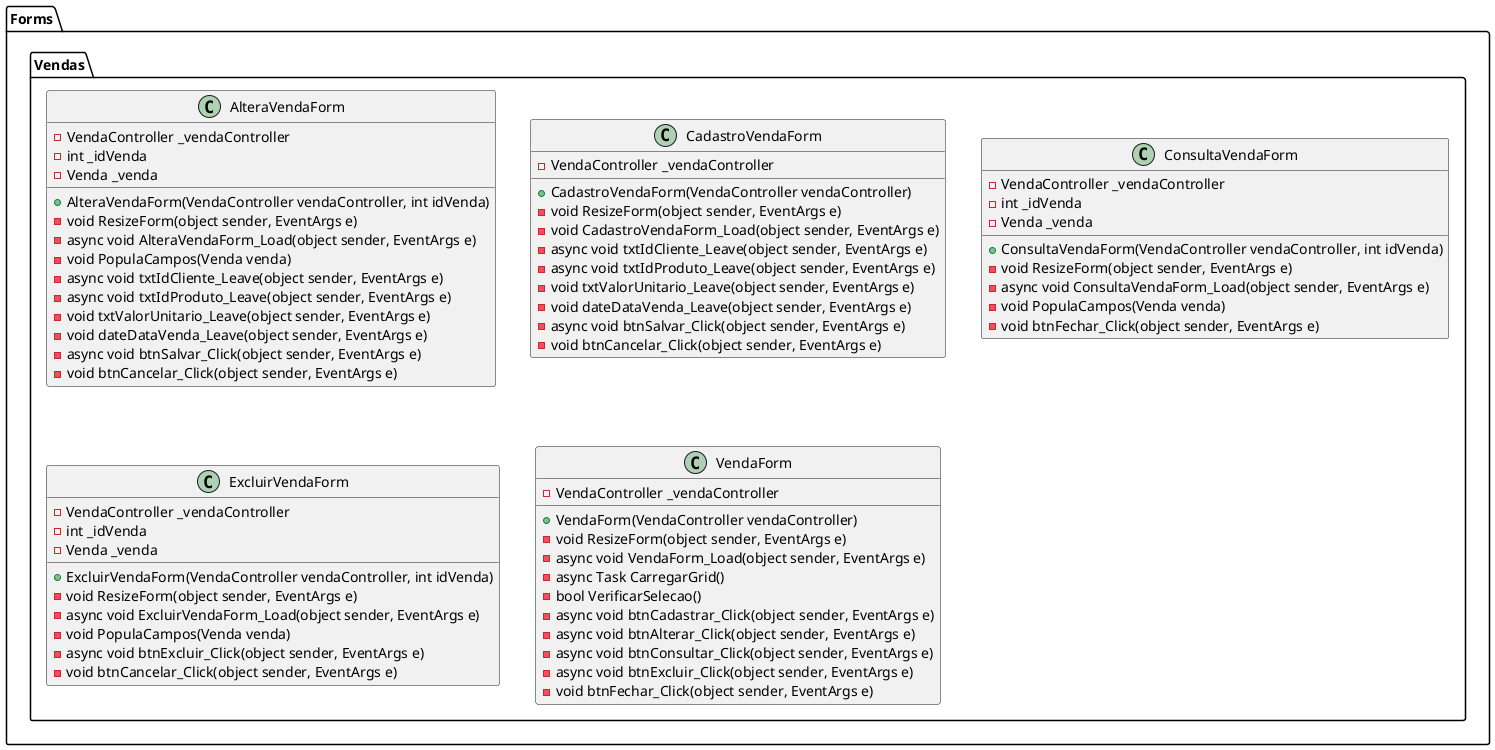 ﻿@startuml

package Forms
{
    package Vendas
    {
        class AlteraVendaForm {
          - VendaController _vendaController
          - int _idVenda
          - Venda _venda
          + AlteraVendaForm(VendaController vendaController, int idVenda)
          - void ResizeForm(object sender, EventArgs e)
          - async void AlteraVendaForm_Load(object sender, EventArgs e)
          - void PopulaCampos(Venda venda)
          - async void txtIdCliente_Leave(object sender, EventArgs e)
          - async void txtIdProduto_Leave(object sender, EventArgs e)
          - void txtValorUnitario_Leave(object sender, EventArgs e)
          - void dateDataVenda_Leave(object sender, EventArgs e)
          - async void btnSalvar_Click(object sender, EventArgs e)
          - void btnCancelar_Click(object sender, EventArgs e)
        }

        class CadastroVendaForm {
          - VendaController _vendaController
          + CadastroVendaForm(VendaController vendaController)
          - void ResizeForm(object sender, EventArgs e)
          - void CadastroVendaForm_Load(object sender, EventArgs e)
          - async void txtIdCliente_Leave(object sender, EventArgs e)
          - async void txtIdProduto_Leave(object sender, EventArgs e)
          - void txtValorUnitario_Leave(object sender, EventArgs e)
          - void dateDataVenda_Leave(object sender, EventArgs e)
          - async void btnSalvar_Click(object sender, EventArgs e)
          - void btnCancelar_Click(object sender, EventArgs e)
        }

        class ConsultaVendaForm {
          - VendaController _vendaController
          - int _idVenda
          - Venda _venda
          + ConsultaVendaForm(VendaController vendaController, int idVenda)
          - void ResizeForm(object sender, EventArgs e)
          - async void ConsultaVendaForm_Load(object sender, EventArgs e)
          - void PopulaCampos(Venda venda)
          - void btnFechar_Click(object sender, EventArgs e)
        }

        class ExcluirVendaForm {
          - VendaController _vendaController
          - int _idVenda
          - Venda _venda
          + ExcluirVendaForm(VendaController vendaController, int idVenda)
          - void ResizeForm(object sender, EventArgs e)
          - async void ExcluirVendaForm_Load(object sender, EventArgs e)
          - void PopulaCampos(Venda venda)
          - async void btnExcluir_Click(object sender, EventArgs e)
          - void btnCancelar_Click(object sender, EventArgs e)
        }

        class VendaForm {
          - VendaController _vendaController
          + VendaForm(VendaController vendaController)
          - void ResizeForm(object sender, EventArgs e)
          - async void VendaForm_Load(object sender, EventArgs e)
          - async Task CarregarGrid()
          - bool VerificarSelecao()
          - async void btnCadastrar_Click(object sender, EventArgs e)
          - async void btnAlterar_Click(object sender, EventArgs e)
          - async void btnConsultar_Click(object sender, EventArgs e)
          - async void btnExcluir_Click(object sender, EventArgs e)
          - void btnFechar_Click(object sender, EventArgs e)
        }
    }
}

@enduml